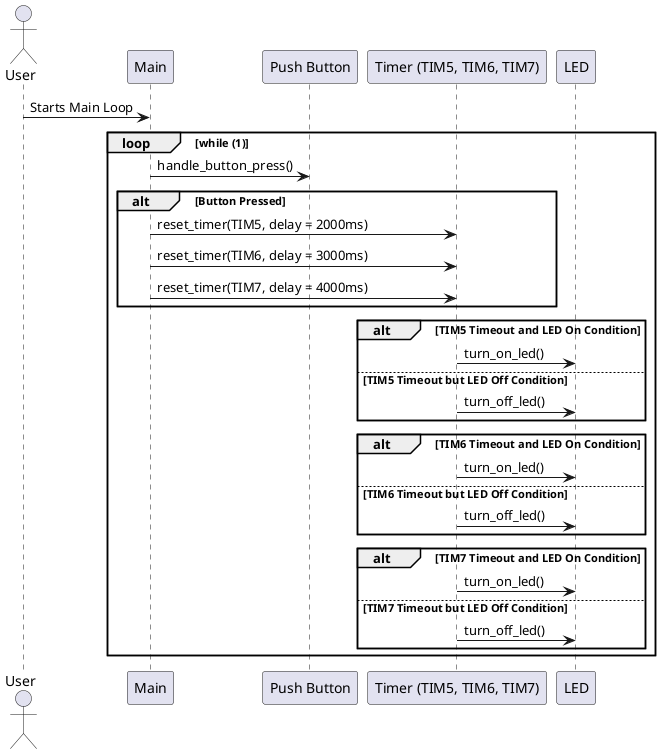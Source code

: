 @startuml

actor User
participant Main
participant "Push Button" as Button
participant "Timer (TIM5, TIM6, TIM7)" as Timer
participant LED

User -> Main: Starts Main Loop
loop while (1)
    Main -> Button: handle_button_press()
    alt Button Pressed
        Main -> Timer: reset_timer(TIM5, delay = 2000ms)
        Main -> Timer: reset_timer(TIM6, delay = 3000ms)
        Main -> Timer: reset_timer(TIM7, delay = 4000ms)
    end

    alt TIM5 Timeout and LED On Condition
        Timer -> LED: turn_on_led()
    else TIM5 Timeout but LED Off Condition
        Timer -> LED: turn_off_led()
    end
    
    alt TIM6 Timeout and LED On Condition
        Timer -> LED: turn_on_led()
    else TIM6 Timeout but LED Off Condition
        Timer -> LED: turn_off_led()
    end
    
    alt TIM7 Timeout and LED On Condition
        Timer -> LED: turn_on_led()
    else TIM7 Timeout but LED Off Condition
        Timer -> LED: turn_off_led()
    end
end

@enduml
